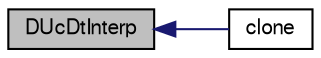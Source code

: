 digraph "DUcDtInterp"
{
  bgcolor="transparent";
  edge [fontname="FreeSans",fontsize="10",labelfontname="FreeSans",labelfontsize="10"];
  node [fontname="FreeSans",fontsize="10",shape=record];
  rankdir="LR";
  Node369 [label="DUcDtInterp",height=0.2,width=0.4,color="black", fillcolor="grey75", style="filled", fontcolor="black"];
  Node369 -> Node370 [dir="back",color="midnightblue",fontsize="10",style="solid",fontname="FreeSans"];
  Node370 [label="clone",height=0.2,width=0.4,color="black",URL="$a24158.html#ac7eaa8b220cc46ce90a03b7fc312138e",tooltip="Construct and return a clone. "];
}
